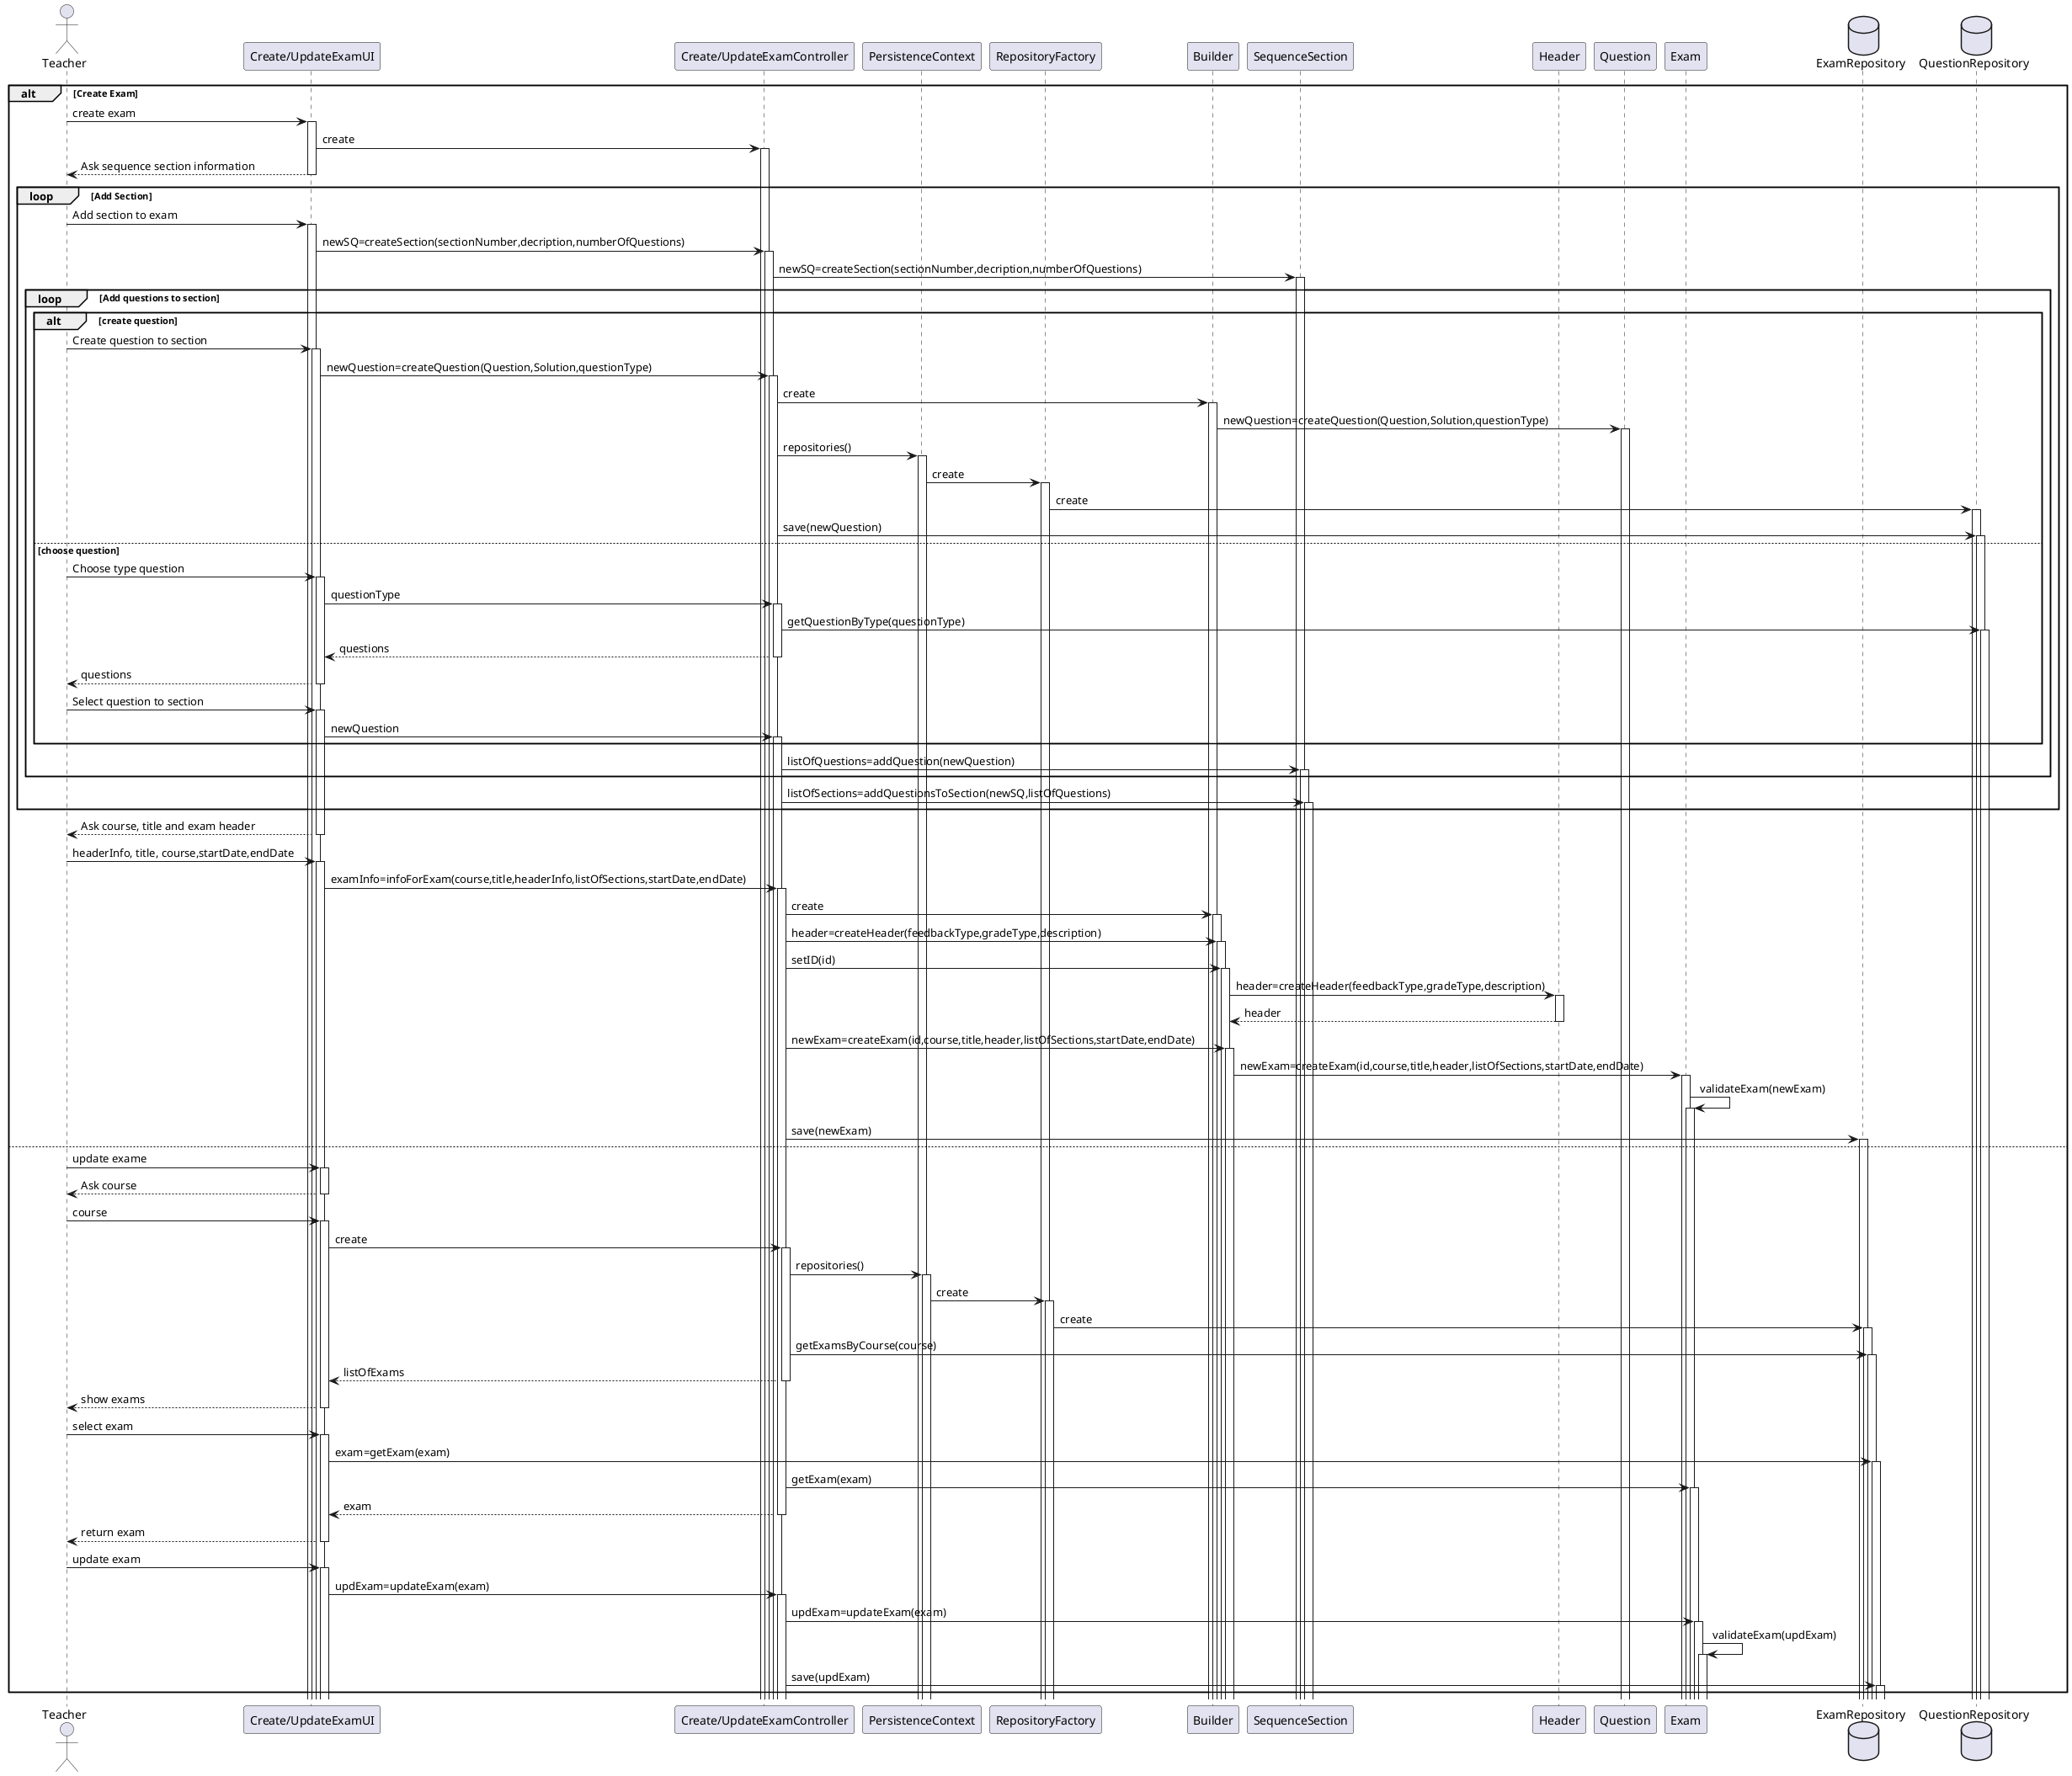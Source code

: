 @startuml

autoactivate on

actor Teacher
participant "Create/UpdateExamUI" as UI
participant "Create/UpdateExamController" as EC
participant "PersistenceContext" as PC
participant "RepositoryFactory" as RF
participant "Builder" as B
participant "SequenceSection" as SQ
participant "Header" as H
participant "Question" as Q
participant "Exam" as E
database "ExamRepository" as ER
database "QuestionRepository" as QR


alt Create Exam
Teacher -> UI: create exam
UI -> EC: create
UI --> Teacher: Ask sequence section information

Loop Add Section
Teacher->UI:Add section to exam
UI->EC: newSQ=createSection(sectionNumber,decription,numberOfQuestions)
EC->SQ: newSQ=createSection(sectionNumber,decription,numberOfQuestions)

Loop Add questions to section


Alt create question
Teacher->UI:Create question to section
UI->EC:newQuestion=createQuestion(Question,Solution,questionType)
EC->B:create
B->Q:newQuestion=createQuestion(Question,Solution,questionType)
EC -> PC: repositories()
PC -> RF: create
RF -> QR: create
EC->QR:save(newQuestion)

else choose question

Teacher->UI: Choose type question
UI->EC:questionType
EC -> QR: getQuestionByType(questionType)
EC --> UI: questions
UI-->Teacher:questions
Teacher->UI:Select question to section
UI->EC:newQuestion
end

EC->SQ:listOfQuestions=addQuestion(newQuestion)
end

EC->SQ: listOfSections=addQuestionsToSection(newSQ,listOfQuestions)
end

UI-->Teacher: Ask course, title and exam header
Teacher->UI:headerInfo, title, course,startDate,endDate
UI->EC:examInfo=infoForExam(course,title,headerInfo,listOfSections,startDate,endDate)
EC->B:create
EC->B:header=createHeader(feedbackType,gradeType,description)
EC->B:setID(id)
B->H:header=createHeader(feedbackType,gradeType,description)
H-->B: header
EC->B:newExam=createExam(id,course,title,header,listOfSections,startDate,endDate)
B->E:newExam=createExam(id,course,title,header,listOfSections,startDate,endDate)
E->E:validateExam(newExam)
EC->ER: save(newExam)
else
Teacher -> UI: update exame
UI-->Teacher: Ask course

Teacher->UI: course
UI -> EC: create
EC -> PC: repositories()
PC -> RF: create
RF -> ER: create
EC->ER:getExamsByCourse(course)
EC-->UI:listOfExams
UI-->Teacher:show exams

Teacher->UI: select exam
UI->ER:exam=getExam(exam)
EC->E:getExam(exam)
EC-->UI:exam
UI-->Teacher: return exam

Teacher->UI: update exam
UI ->EC: updExam=updateExam(exam)
EC->E:updExam=updateExam(exam)
E->E:validateExam(updExam)
EC->ER:save(updExam)

end
@enduml
